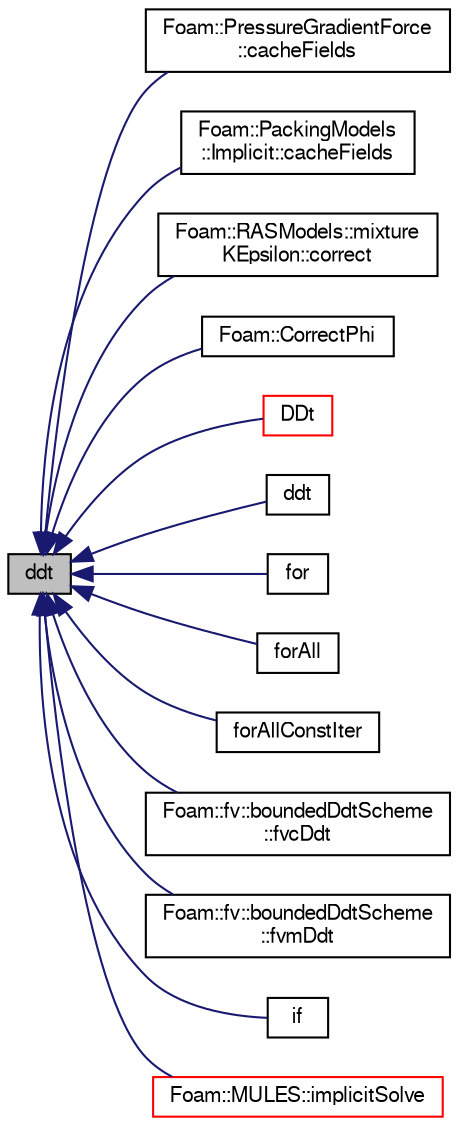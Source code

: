 digraph "ddt"
{
  bgcolor="transparent";
  edge [fontname="FreeSans",fontsize="10",labelfontname="FreeSans",labelfontsize="10"];
  node [fontname="FreeSans",fontsize="10",shape=record];
  rankdir="LR";
  Node1 [label="ddt",height=0.2,width=0.4,color="black", fillcolor="grey75", style="filled" fontcolor="black"];
  Node1 -> Node2 [dir="back",color="midnightblue",fontsize="10",style="solid",fontname="FreeSans"];
  Node2 [label="Foam::PressureGradientForce\l::cacheFields",height=0.2,width=0.4,color="black",URL="$a01900.html#a6005414ac27ae3e0b5a783ba216c1906",tooltip="Cache fields. "];
  Node1 -> Node3 [dir="back",color="midnightblue",fontsize="10",style="solid",fontname="FreeSans"];
  Node3 [label="Foam::PackingModels\l::Implicit::cacheFields",height=0.2,width=0.4,color="black",URL="$a01009.html#a6005414ac27ae3e0b5a783ba216c1906",tooltip="Calculate the inter particles stresses. "];
  Node1 -> Node4 [dir="back",color="midnightblue",fontsize="10",style="solid",fontname="FreeSans"];
  Node4 [label="Foam::RASModels::mixture\lKEpsilon::correct",height=0.2,width=0.4,color="black",URL="$a01476.html#a3ae44b28050c3aa494c1d8e18cf618c1",tooltip="Solve the turbulence equations and correct the turbulence viscosity. "];
  Node1 -> Node5 [dir="back",color="midnightblue",fontsize="10",style="solid",fontname="FreeSans"];
  Node5 [label="Foam::CorrectPhi",height=0.2,width=0.4,color="black",URL="$a10237.html#ab2f887f80623731ea99863dd127a6ae7"];
  Node1 -> Node6 [dir="back",color="midnightblue",fontsize="10",style="solid",fontname="FreeSans"];
  Node6 [label="DDt",height=0.2,width=0.4,color="red",URL="$a10271.html#ab0b7059288d30051ab6817560484a801"];
  Node1 -> Node7 [dir="back",color="midnightblue",fontsize="10",style="solid",fontname="FreeSans"];
  Node7 [label="ddt",height=0.2,width=0.4,color="black",URL="$a10271.html#a50d62439d037a5963466b1b44f2dffc6"];
  Node1 -> Node8 [dir="back",color="midnightblue",fontsize="10",style="solid",fontname="FreeSans"];
  Node8 [label="for",height=0.2,width=0.4,color="black",URL="$a03180.html#ae9610aff8f04c828f9db802f66a18f67"];
  Node1 -> Node9 [dir="back",color="midnightblue",fontsize="10",style="solid",fontname="FreeSans"];
  Node9 [label="forAll",height=0.2,width=0.4,color="black",URL="$a02898.html#a10c29c5a8ec21260e2867f83e0bbd2b6"];
  Node1 -> Node10 [dir="back",color="midnightblue",fontsize="10",style="solid",fontname="FreeSans"];
  Node10 [label="forAllConstIter",height=0.2,width=0.4,color="black",URL="$a02884.html#ae21e2836509b0fa7f7cedf6493b11b09"];
  Node1 -> Node11 [dir="back",color="midnightblue",fontsize="10",style="solid",fontname="FreeSans"];
  Node11 [label="Foam::fv::boundedDdtScheme\l::fvcDdt",height=0.2,width=0.4,color="black",URL="$a00148.html#abb706bbb171fabb8ce34a1832dc95f79"];
  Node1 -> Node12 [dir="back",color="midnightblue",fontsize="10",style="solid",fontname="FreeSans"];
  Node12 [label="Foam::fv::boundedDdtScheme\l::fvmDdt",height=0.2,width=0.4,color="black",URL="$a00148.html#a9210920f37338a519e6a7971e973ff35"];
  Node1 -> Node13 [dir="back",color="midnightblue",fontsize="10",style="solid",fontname="FreeSans"];
  Node13 [label="if",height=0.2,width=0.4,color="black",URL="$a02894.html#a8b001df98f4ca694c2202fb716464002"];
  Node1 -> Node14 [dir="back",color="midnightblue",fontsize="10",style="solid",fontname="FreeSans"];
  Node14 [label="Foam::MULES::implicitSolve",height=0.2,width=0.4,color="red",URL="$a10293.html#af3ebc5af31512182ee43a56e994f4aaf"];
}
